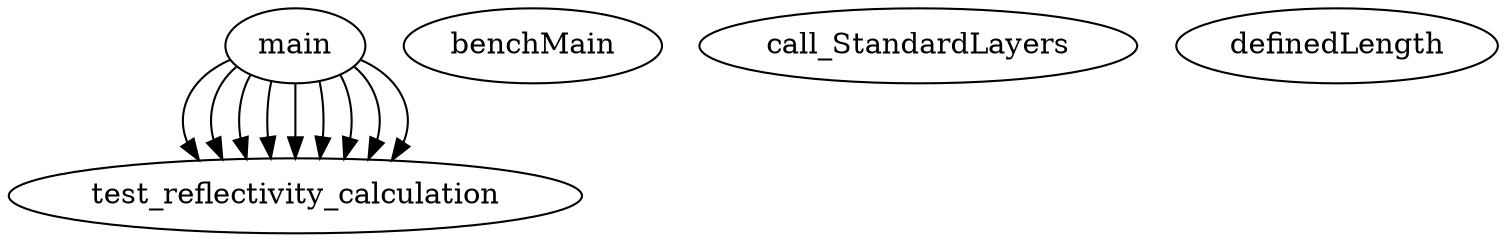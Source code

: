 /* Created by mdot for Matlab */
digraph m2html {
  main -> test_reflectivity_calculation;
  main -> test_reflectivity_calculation;
  main -> test_reflectivity_calculation;
  main -> test_reflectivity_calculation;
  main -> test_reflectivity_calculation;
  main -> test_reflectivity_calculation;
  main -> test_reflectivity_calculation;
  main -> test_reflectivity_calculation;
  main -> test_reflectivity_calculation;

  benchMain [URL="benchMain.html"];
  benchMain [URL="benchMain.html"];
  benchMain [URL="benchMain.html"];
  call_StandardLayers [URL="call_StandardLayers.html"];
  call_StandardLayers [URL="call_StandardLayers.html"];
  call_StandardLayers [URL="call_StandardLayers.html"];
  definedLength [URL="definedLength.html"];
  definedLength [URL="definedLength.html"];
  definedLength [URL="definedLength.html"];
  main [URL="main.html"];
  main [URL="main.html"];
  main [URL="main.html"];
  test_reflectivity_calculation [URL="test_reflectivity_calculation.html"];
  test_reflectivity_calculation [URL="test_reflectivity_calculation.html"];
  test_reflectivity_calculation [URL="test_reflectivity_calculation.html"];
}